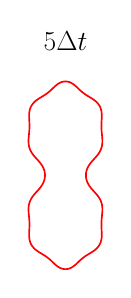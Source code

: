 \begin{tikzpicture}[scale=0.4]

\begin{axis}[
  xmin = -1,
  xmax = 1,
  ymin = -2,
  ymax = 2,
  scale only axis,
  axis equal image,
  hide axis,
  title = {\Huge$5\Delta t$}
  ]

\addplot [mark=none,red,line width=1.5] table{
3.573e-01 -4.943e-12
3.576e-01 1.411e-02
3.587e-01 2.881e-02
3.606e-01 4.434e-02
3.635e-01 6.039e-02
3.672e-01 7.623e-02
3.714e-01 9.102e-02
3.759e-01 1.043e-01
3.806e-01 1.164e-01
3.862e-01 1.292e-01
3.937e-01 1.446e-01
4.043e-01 1.637e-01
4.189e-01 1.867e-01
4.381e-01 2.13e-01
4.618e-01 2.419e-01
4.893e-01 2.726e-01
5.188e-01 3.047e-01
5.482e-01 3.383e-01
5.752e-01 3.733e-01
5.98e-01 4.09e-01
6.157e-01 4.444e-01
6.283e-01 4.784e-01
6.365e-01 5.1e-01
6.414e-01 5.391e-01
6.44e-01 5.658e-01
6.449e-01 5.909e-01
6.447e-01 6.152e-01
6.436e-01 6.39e-01
6.418e-01 6.63e-01
6.396e-01 6.874e-01
6.369e-01 7.133e-01
6.341e-01 7.416e-01
6.313e-01 7.733e-01
6.29e-01 8.092e-01
6.279e-01 8.494e-01
6.284e-01 8.935e-01
6.305e-01 9.408e-01
6.332e-01 9.901e-01
6.345e-01 1.04e+00
6.321e-01 1.089e+00
6.245e-01 1.136e+00
6.114e-01 1.178e+00
5.94e-01 1.214e+00
5.737e-01 1.244e+00
5.518e-01 1.27e+00
5.291e-01 1.292e+00
5.054e-01 1.311e+00
4.807e-01 1.328e+00
4.553e-01 1.345e+00
4.296e-01 1.36e+00
4.04e-01 1.376e+00
3.79e-01 1.391e+00
3.544e-01 1.407e+00
3.298e-01 1.424e+00
3.047e-01 1.443e+00
2.787e-01 1.464e+00
2.517e-01 1.488e+00
2.236e-01 1.515e+00
1.946e-01 1.543e+00
1.642e-01 1.57e+00
1.324e-01 1.594e+00
9.947e-02 1.614e+00
6.606e-02 1.628e+00
3.284e-02 1.636e+00
1.351e-12 1.639e+00
-3.284e-02 1.636e+00
-6.606e-02 1.628e+00
-9.947e-02 1.614e+00
-1.324e-01 1.594e+00
-1.642e-01 1.57e+00
-1.946e-01 1.543e+00
-2.236e-01 1.515e+00
-2.517e-01 1.488e+00
-2.787e-01 1.464e+00
-3.047e-01 1.443e+00
-3.298e-01 1.424e+00
-3.544e-01 1.407e+00
-3.79e-01 1.391e+00
-4.04e-01 1.376e+00
-4.296e-01 1.36e+00
-4.553e-01 1.345e+00
-4.807e-01 1.328e+00
-5.054e-01 1.311e+00
-5.291e-01 1.292e+00
-5.518e-01 1.27e+00
-5.737e-01 1.244e+00
-5.94e-01 1.214e+00
-6.114e-01 1.178e+00
-6.245e-01 1.136e+00
-6.321e-01 1.089e+00
-6.345e-01 1.04e+00
-6.332e-01 9.901e-01
-6.305e-01 9.408e-01
-6.284e-01 8.935e-01
-6.279e-01 8.494e-01
-6.29e-01 8.092e-01
-6.313e-01 7.733e-01
-6.341e-01 7.416e-01
-6.369e-01 7.133e-01
-6.396e-01 6.874e-01
-6.418e-01 6.63e-01
-6.436e-01 6.39e-01
-6.447e-01 6.152e-01
-6.449e-01 5.909e-01
-6.44e-01 5.658e-01
-6.414e-01 5.391e-01
-6.365e-01 5.1e-01
-6.283e-01 4.784e-01
-6.157e-01 4.444e-01
-5.98e-01 4.09e-01
-5.752e-01 3.733e-01
-5.482e-01 3.383e-01
-5.188e-01 3.047e-01
-4.893e-01 2.726e-01
-4.618e-01 2.419e-01
-4.381e-01 2.13e-01
-4.189e-01 1.867e-01
-4.043e-01 1.637e-01
-3.937e-01 1.446e-01
-3.862e-01 1.292e-01
-3.806e-01 1.164e-01
-3.759e-01 1.043e-01
-3.714e-01 9.102e-02
-3.672e-01 7.623e-02
-3.635e-01 6.039e-02
-3.606e-01 4.434e-02
-3.587e-01 2.881e-02
-3.576e-01 1.411e-02
-3.573e-01 -2.041e-12
-3.576e-01 -1.411e-02
-3.587e-01 -2.881e-02
-3.606e-01 -4.434e-02
-3.635e-01 -6.039e-02
-3.672e-01 -7.623e-02
-3.714e-01 -9.102e-02
-3.759e-01 -1.043e-01
-3.806e-01 -1.164e-01
-3.862e-01 -1.292e-01
-3.937e-01 -1.446e-01
-4.043e-01 -1.637e-01
-4.189e-01 -1.867e-01
-4.381e-01 -2.13e-01
-4.618e-01 -2.419e-01
-4.893e-01 -2.726e-01
-5.188e-01 -3.047e-01
-5.482e-01 -3.383e-01
-5.752e-01 -3.733e-01
-5.98e-01 -4.09e-01
-6.157e-01 -4.444e-01
-6.283e-01 -4.784e-01
-6.365e-01 -5.1e-01
-6.414e-01 -5.391e-01
-6.44e-01 -5.658e-01
-6.449e-01 -5.909e-01
-6.447e-01 -6.152e-01
-6.436e-01 -6.39e-01
-6.418e-01 -6.63e-01
-6.396e-01 -6.874e-01
-6.369e-01 -7.133e-01
-6.341e-01 -7.416e-01
-6.313e-01 -7.733e-01
-6.29e-01 -8.092e-01
-6.279e-01 -8.494e-01
-6.284e-01 -8.935e-01
-6.305e-01 -9.408e-01
-6.332e-01 -9.901e-01
-6.345e-01 -1.04e+00
-6.321e-01 -1.089e+00
-6.245e-01 -1.136e+00
-6.114e-01 -1.178e+00
-5.94e-01 -1.214e+00
-5.737e-01 -1.244e+00
-5.518e-01 -1.27e+00
-5.291e-01 -1.292e+00
-5.054e-01 -1.311e+00
-4.807e-01 -1.328e+00
-4.553e-01 -1.345e+00
-4.296e-01 -1.36e+00
-4.04e-01 -1.376e+00
-3.79e-01 -1.391e+00
-3.544e-01 -1.407e+00
-3.298e-01 -1.424e+00
-3.047e-01 -1.443e+00
-2.787e-01 -1.464e+00
-2.517e-01 -1.488e+00
-2.236e-01 -1.515e+00
-1.946e-01 -1.543e+00
-1.642e-01 -1.57e+00
-1.324e-01 -1.594e+00
-9.947e-02 -1.614e+00
-6.606e-02 -1.628e+00
-3.284e-02 -1.636e+00
-1.679e-12 -1.639e+00
3.284e-02 -1.636e+00
6.606e-02 -1.628e+00
9.947e-02 -1.614e+00
1.324e-01 -1.594e+00
1.642e-01 -1.57e+00
1.946e-01 -1.543e+00
2.236e-01 -1.515e+00
2.517e-01 -1.488e+00
2.787e-01 -1.464e+00
3.047e-01 -1.443e+00
3.298e-01 -1.424e+00
3.544e-01 -1.407e+00
3.79e-01 -1.391e+00
4.04e-01 -1.376e+00
4.296e-01 -1.36e+00
4.553e-01 -1.345e+00
4.807e-01 -1.328e+00
5.054e-01 -1.311e+00
5.291e-01 -1.292e+00
5.518e-01 -1.27e+00
5.737e-01 -1.244e+00
5.94e-01 -1.214e+00
6.114e-01 -1.178e+00
6.245e-01 -1.136e+00
6.321e-01 -1.089e+00
6.345e-01 -1.04e+00
6.332e-01 -9.901e-01
6.305e-01 -9.408e-01
6.284e-01 -8.935e-01
6.279e-01 -8.494e-01
6.29e-01 -8.092e-01
6.313e-01 -7.733e-01
6.341e-01 -7.416e-01
6.369e-01 -7.133e-01
6.396e-01 -6.874e-01
6.418e-01 -6.63e-01
6.436e-01 -6.39e-01
6.447e-01 -6.152e-01
6.449e-01 -5.909e-01
6.44e-01 -5.658e-01
6.414e-01 -5.391e-01
6.365e-01 -5.1e-01
6.283e-01 -4.784e-01
6.157e-01 -4.444e-01
5.98e-01 -4.09e-01
5.752e-01 -3.733e-01
5.482e-01 -3.383e-01
5.188e-01 -3.047e-01
4.893e-01 -2.726e-01
4.618e-01 -2.419e-01
4.381e-01 -2.13e-01
4.189e-01 -1.867e-01
4.043e-01 -1.637e-01
3.937e-01 -1.446e-01
3.862e-01 -1.292e-01
3.806e-01 -1.164e-01
3.759e-01 -1.043e-01
3.714e-01 -9.102e-02
3.672e-01 -7.623e-02
3.635e-01 -6.039e-02
3.606e-01 -4.434e-02
3.587e-01 -2.881e-02
3.576e-01 -1.411e-02
3.573e-01 -4.943e-12
};


\end{axis}

\end{tikzpicture}



